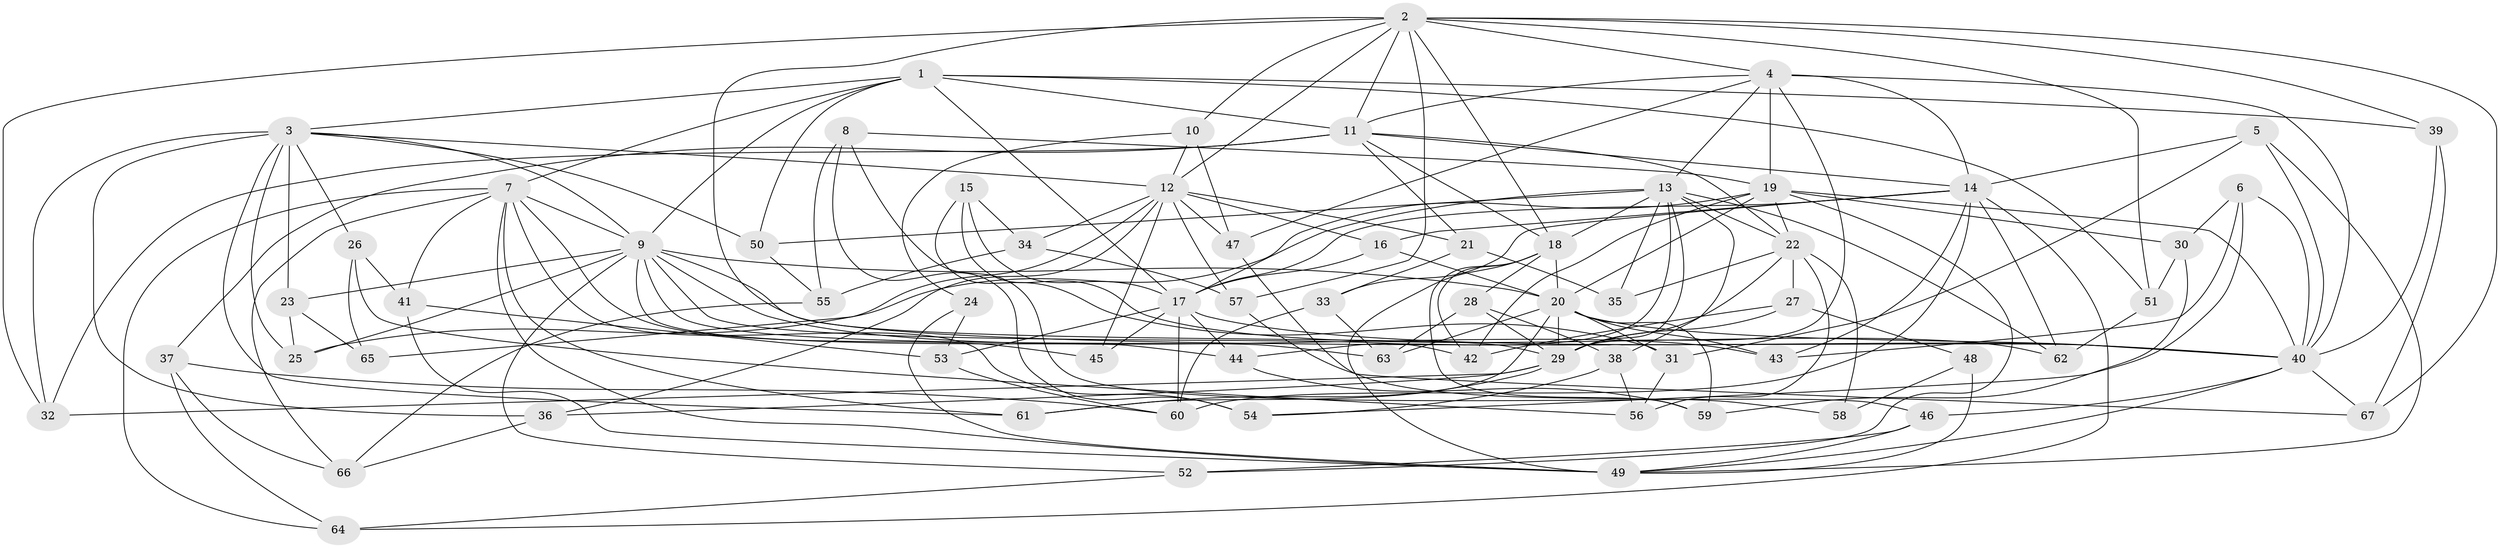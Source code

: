 // original degree distribution, {4: 1.0}
// Generated by graph-tools (version 1.1) at 2025/38/03/09/25 02:38:02]
// undirected, 67 vertices, 182 edges
graph export_dot {
graph [start="1"]
  node [color=gray90,style=filled];
  1;
  2;
  3;
  4;
  5;
  6;
  7;
  8;
  9;
  10;
  11;
  12;
  13;
  14;
  15;
  16;
  17;
  18;
  19;
  20;
  21;
  22;
  23;
  24;
  25;
  26;
  27;
  28;
  29;
  30;
  31;
  32;
  33;
  34;
  35;
  36;
  37;
  38;
  39;
  40;
  41;
  42;
  43;
  44;
  45;
  46;
  47;
  48;
  49;
  50;
  51;
  52;
  53;
  54;
  55;
  56;
  57;
  58;
  59;
  60;
  61;
  62;
  63;
  64;
  65;
  66;
  67;
  1 -- 3 [weight=1.0];
  1 -- 7 [weight=1.0];
  1 -- 9 [weight=1.0];
  1 -- 11 [weight=1.0];
  1 -- 17 [weight=1.0];
  1 -- 39 [weight=1.0];
  1 -- 50 [weight=1.0];
  1 -- 51 [weight=1.0];
  2 -- 4 [weight=1.0];
  2 -- 10 [weight=1.0];
  2 -- 11 [weight=1.0];
  2 -- 12 [weight=1.0];
  2 -- 18 [weight=1.0];
  2 -- 29 [weight=2.0];
  2 -- 32 [weight=1.0];
  2 -- 39 [weight=1.0];
  2 -- 51 [weight=1.0];
  2 -- 57 [weight=1.0];
  2 -- 67 [weight=1.0];
  3 -- 9 [weight=1.0];
  3 -- 12 [weight=1.0];
  3 -- 23 [weight=1.0];
  3 -- 25 [weight=1.0];
  3 -- 26 [weight=1.0];
  3 -- 32 [weight=1.0];
  3 -- 36 [weight=1.0];
  3 -- 50 [weight=1.0];
  3 -- 61 [weight=1.0];
  4 -- 11 [weight=1.0];
  4 -- 13 [weight=1.0];
  4 -- 14 [weight=2.0];
  4 -- 19 [weight=2.0];
  4 -- 29 [weight=1.0];
  4 -- 40 [weight=1.0];
  4 -- 47 [weight=1.0];
  5 -- 14 [weight=1.0];
  5 -- 31 [weight=1.0];
  5 -- 40 [weight=1.0];
  5 -- 49 [weight=1.0];
  6 -- 30 [weight=1.0];
  6 -- 40 [weight=1.0];
  6 -- 43 [weight=1.0];
  6 -- 54 [weight=1.0];
  7 -- 9 [weight=1.0];
  7 -- 41 [weight=1.0];
  7 -- 45 [weight=2.0];
  7 -- 49 [weight=1.0];
  7 -- 54 [weight=1.0];
  7 -- 61 [weight=1.0];
  7 -- 64 [weight=1.0];
  7 -- 66 [weight=1.0];
  8 -- 19 [weight=1.0];
  8 -- 46 [weight=1.0];
  8 -- 54 [weight=1.0];
  8 -- 55 [weight=1.0];
  9 -- 20 [weight=1.0];
  9 -- 23 [weight=1.0];
  9 -- 25 [weight=1.0];
  9 -- 40 [weight=1.0];
  9 -- 42 [weight=1.0];
  9 -- 43 [weight=1.0];
  9 -- 44 [weight=1.0];
  9 -- 52 [weight=1.0];
  9 -- 63 [weight=1.0];
  10 -- 12 [weight=1.0];
  10 -- 24 [weight=1.0];
  10 -- 47 [weight=1.0];
  11 -- 14 [weight=1.0];
  11 -- 18 [weight=2.0];
  11 -- 21 [weight=1.0];
  11 -- 22 [weight=1.0];
  11 -- 32 [weight=1.0];
  11 -- 37 [weight=1.0];
  12 -- 16 [weight=1.0];
  12 -- 21 [weight=1.0];
  12 -- 34 [weight=1.0];
  12 -- 36 [weight=1.0];
  12 -- 45 [weight=1.0];
  12 -- 47 [weight=1.0];
  12 -- 57 [weight=1.0];
  12 -- 65 [weight=2.0];
  13 -- 17 [weight=1.0];
  13 -- 18 [weight=1.0];
  13 -- 22 [weight=1.0];
  13 -- 29 [weight=1.0];
  13 -- 35 [weight=1.0];
  13 -- 38 [weight=1.0];
  13 -- 44 [weight=1.0];
  13 -- 50 [weight=1.0];
  13 -- 62 [weight=1.0];
  14 -- 16 [weight=1.0];
  14 -- 17 [weight=1.0];
  14 -- 33 [weight=1.0];
  14 -- 43 [weight=1.0];
  14 -- 60 [weight=2.0];
  14 -- 62 [weight=1.0];
  14 -- 64 [weight=1.0];
  15 -- 17 [weight=1.0];
  15 -- 31 [weight=1.0];
  15 -- 34 [weight=1.0];
  15 -- 62 [weight=1.0];
  16 -- 17 [weight=1.0];
  16 -- 20 [weight=1.0];
  17 -- 40 [weight=1.0];
  17 -- 44 [weight=1.0];
  17 -- 45 [weight=1.0];
  17 -- 53 [weight=1.0];
  17 -- 60 [weight=1.0];
  18 -- 20 [weight=1.0];
  18 -- 28 [weight=1.0];
  18 -- 42 [weight=1.0];
  18 -- 49 [weight=2.0];
  18 -- 59 [weight=1.0];
  19 -- 20 [weight=1.0];
  19 -- 22 [weight=1.0];
  19 -- 25 [weight=1.0];
  19 -- 30 [weight=1.0];
  19 -- 40 [weight=1.0];
  19 -- 42 [weight=1.0];
  19 -- 52 [weight=1.0];
  20 -- 29 [weight=2.0];
  20 -- 31 [weight=1.0];
  20 -- 40 [weight=1.0];
  20 -- 43 [weight=1.0];
  20 -- 59 [weight=1.0];
  20 -- 61 [weight=1.0];
  20 -- 63 [weight=1.0];
  21 -- 33 [weight=1.0];
  21 -- 35 [weight=1.0];
  22 -- 27 [weight=1.0];
  22 -- 29 [weight=1.0];
  22 -- 35 [weight=2.0];
  22 -- 56 [weight=1.0];
  22 -- 58 [weight=2.0];
  23 -- 25 [weight=1.0];
  23 -- 65 [weight=1.0];
  24 -- 49 [weight=2.0];
  24 -- 53 [weight=1.0];
  26 -- 41 [weight=1.0];
  26 -- 56 [weight=1.0];
  26 -- 65 [weight=1.0];
  27 -- 29 [weight=1.0];
  27 -- 42 [weight=1.0];
  27 -- 48 [weight=1.0];
  28 -- 29 [weight=1.0];
  28 -- 38 [weight=1.0];
  28 -- 63 [weight=1.0];
  29 -- 32 [weight=1.0];
  29 -- 36 [weight=1.0];
  29 -- 61 [weight=1.0];
  30 -- 51 [weight=1.0];
  30 -- 59 [weight=1.0];
  31 -- 56 [weight=1.0];
  33 -- 60 [weight=1.0];
  33 -- 63 [weight=1.0];
  34 -- 55 [weight=1.0];
  34 -- 57 [weight=1.0];
  36 -- 66 [weight=1.0];
  37 -- 60 [weight=1.0];
  37 -- 64 [weight=1.0];
  37 -- 66 [weight=1.0];
  38 -- 54 [weight=1.0];
  38 -- 56 [weight=1.0];
  39 -- 40 [weight=1.0];
  39 -- 67 [weight=1.0];
  40 -- 46 [weight=1.0];
  40 -- 49 [weight=2.0];
  40 -- 67 [weight=1.0];
  41 -- 49 [weight=1.0];
  41 -- 53 [weight=1.0];
  44 -- 59 [weight=1.0];
  46 -- 49 [weight=1.0];
  46 -- 52 [weight=1.0];
  47 -- 58 [weight=1.0];
  48 -- 49 [weight=2.0];
  48 -- 58 [weight=1.0];
  50 -- 55 [weight=1.0];
  51 -- 62 [weight=1.0];
  52 -- 64 [weight=1.0];
  53 -- 60 [weight=1.0];
  55 -- 66 [weight=1.0];
  57 -- 67 [weight=1.0];
}
